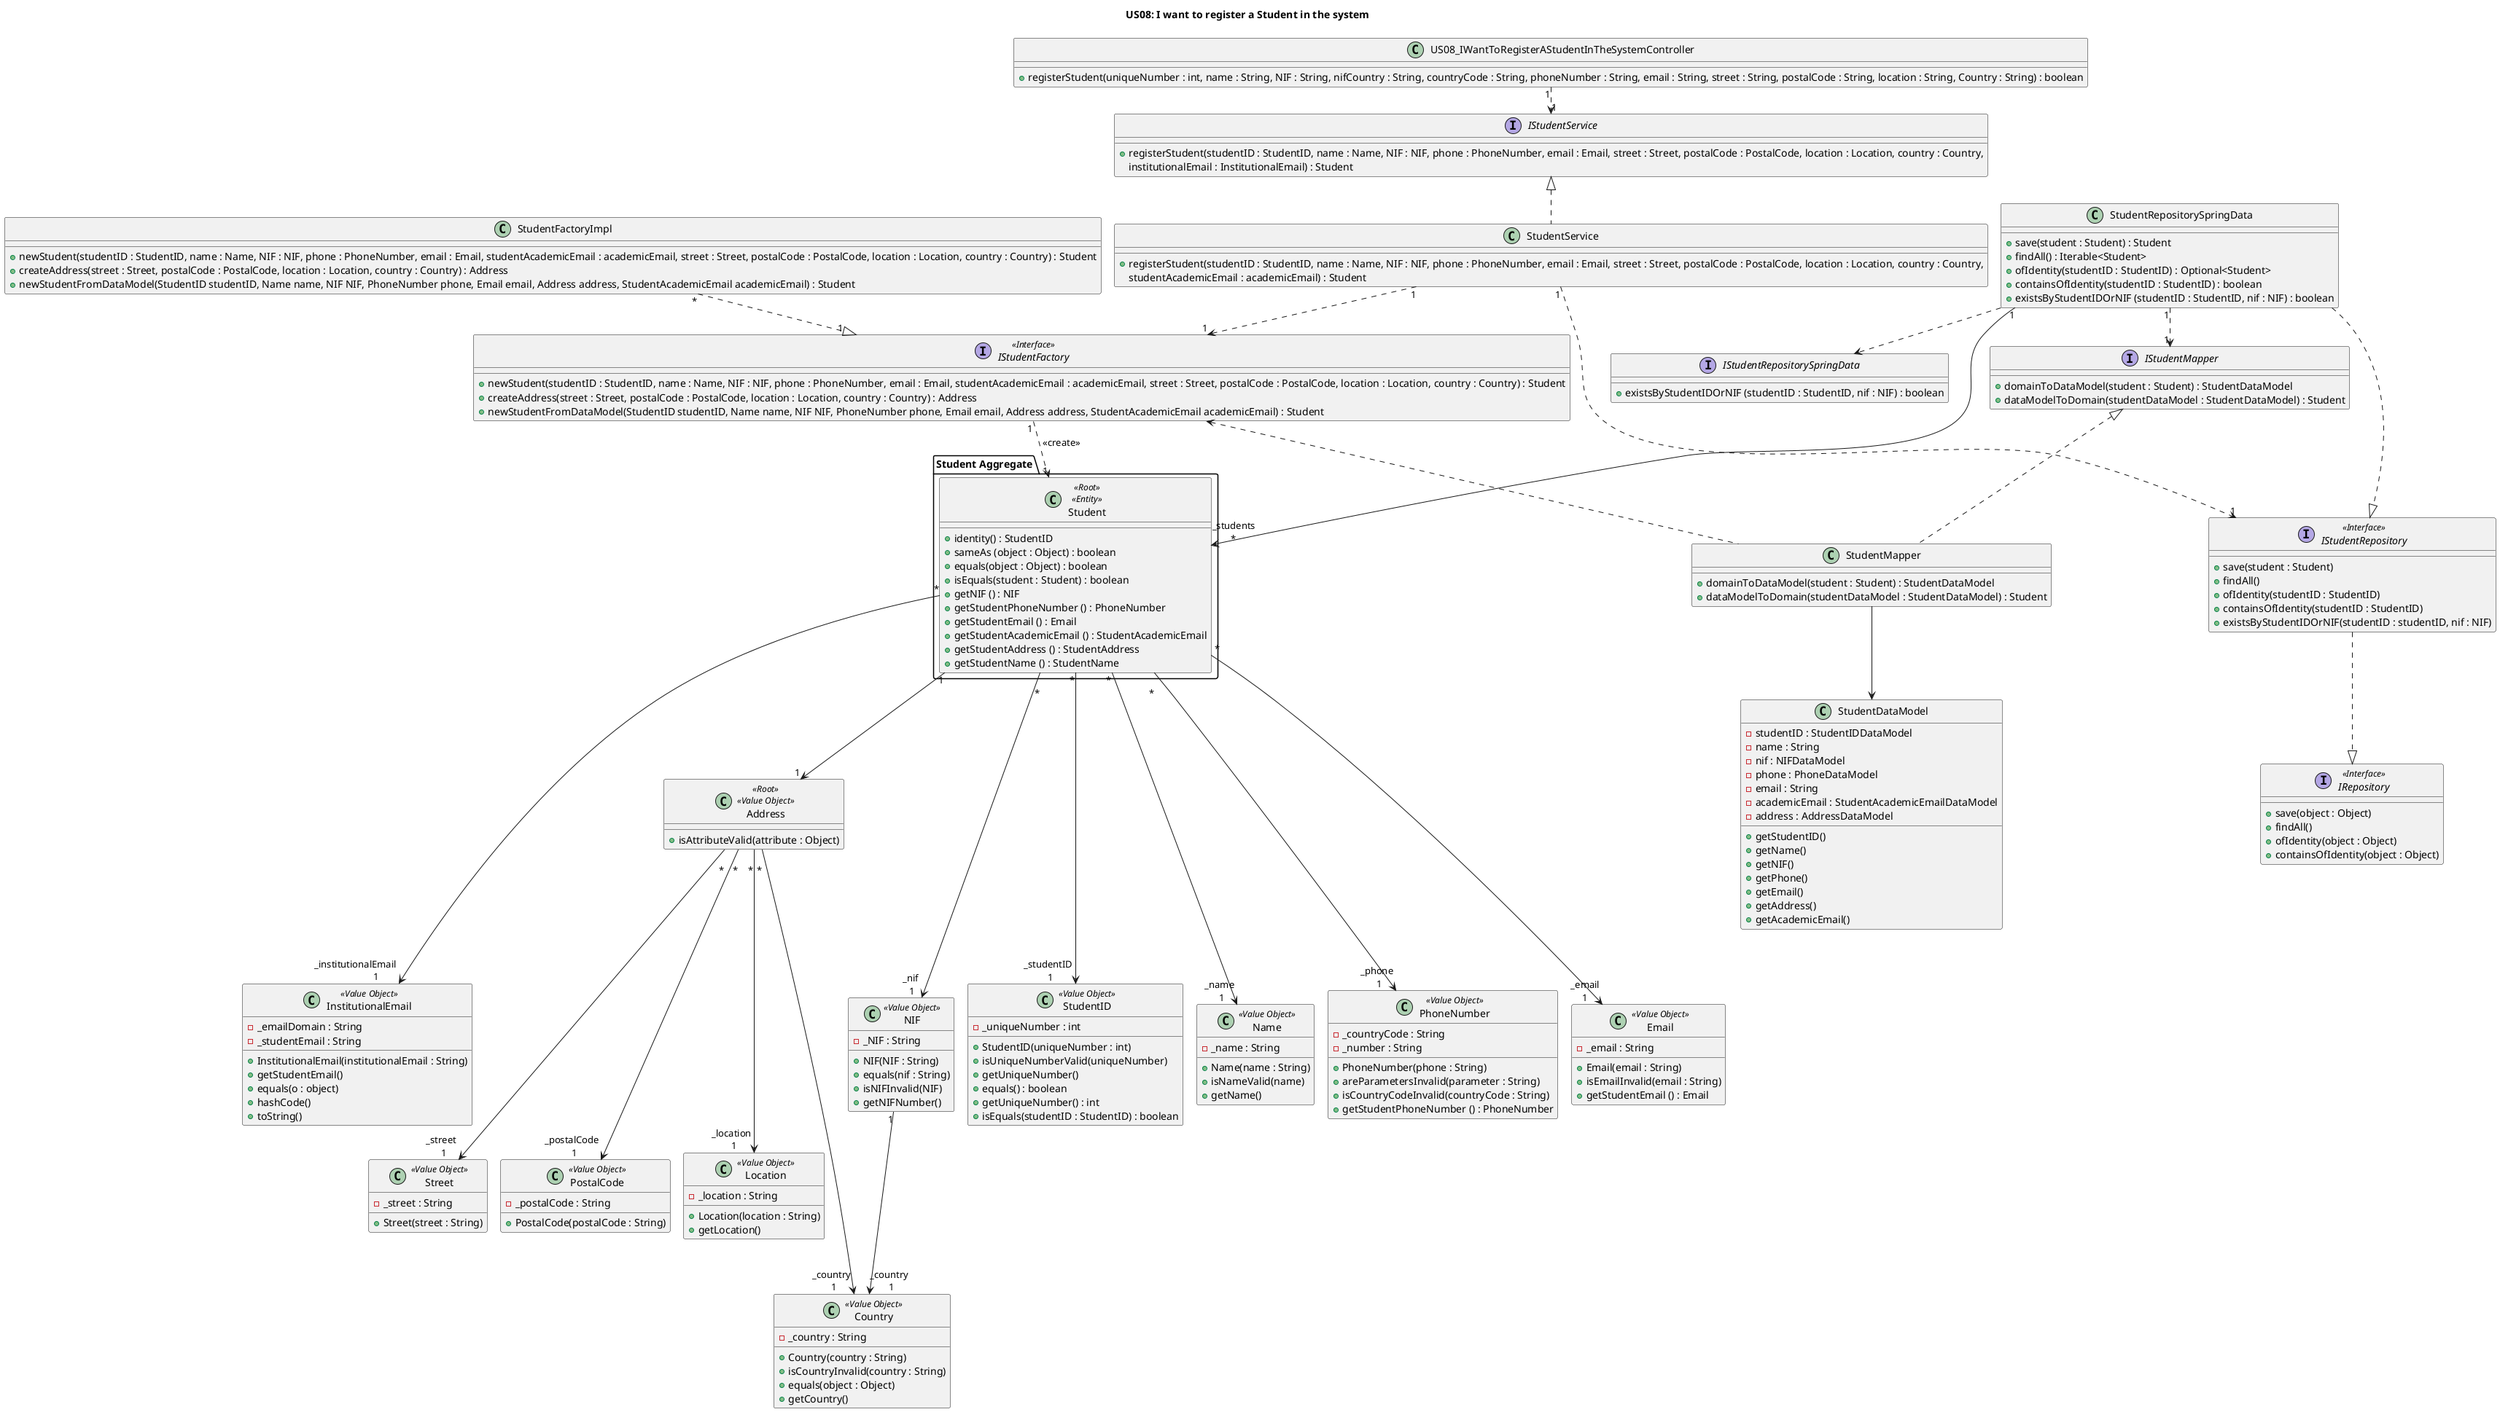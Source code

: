 @startuml

!pragma layout smetana
skinparam sequenceMessageAlign center
title US08: I want to register a Student in the system


class US08_IWantToRegisterAStudentInTheSystemController {
    + registerStudent(uniqueNumber : int, name : String, NIF : String, nifCountry : String, countryCode : String, phoneNumber : String, email : String, street : String, postalCode : String, location : String, Country : String) : boolean
}

class StudentRepositorySpringData {

    + save(student : Student) : Student
    + findAll() : Iterable<Student>
    + ofIdentity(studentID : StudentID) : Optional<Student>
    + containsOfIdentity(studentID : StudentID) : boolean
    + existsByStudentIDOrNIF (studentID : StudentID, nif : NIF) : boolean
}

package "Student Aggregate" {
    class Student <<Root>> <<Entity>> {
        + identity() : StudentID
        + sameAs (object : Object) : boolean
        + equals(object : Object) : boolean
        + isEquals(student : Student) : boolean
        + getNIF () : NIF
        + getStudentPhoneNumber () : PhoneNumber
        + getStudentEmail () : Email
        + getStudentAcademicEmail () : StudentAcademicEmail
        + getStudentAddress () : StudentAddress
        + getStudentName () : StudentName
    }
}

class Address <<Root>> <<Value Object>> {
    + isAttributeValid(attribute : Object)
}

class StudentID <<Value Object>> {
    -_uniqueNumber : int
    + StudentID(uniqueNumber : int)
    + isUniqueNumberValid(uniqueNumber)
    + getUniqueNumber()
    + equals() : boolean
    + getUniqueNumber() : int
    + isEquals(studentID : StudentID) : boolean
}

class Name <<Value Object>> {
    -_name : String
    + Name(name : String)
    + isNameValid(name)
    + getName()
}

class NIF <<Value Object>> {
    -_NIF : String
    + NIF(NIF : String)
    + equals(nif : String)
    + isNIFInvalid(NIF)
    + getNIFNumber()
}

class PhoneNumber <<Value Object>> {
    -_countryCode : String
    -_number : String
    + PhoneNumber(phone : String)
    + areParametersInvalid(parameter : String)
    + isCountryCodeInvalid(countryCode : String)
    + getStudentPhoneNumber () : PhoneNumber
}

class Email <<Value Object>> {
    -_email : String
    + Email(email : String)
    + isEmailInvalid(email : String)
    + getStudentEmail () : Email
}

class InstitutionalEmail <<Value Object>> {
    -_emailDomain : String
    -_studentEmail : String
    + InstitutionalEmail(institutionalEmail : String)
    + getStudentEmail()
    + equals(o : object)
    + hashCode()
    + toString()
}

class Street <<Value Object>> {
    -_street : String
    + Street(street : String)
}

class PostalCode <<Value Object>> {
    -_postalCode : String
    + PostalCode(postalCode : String)
}

class Location <<Value Object>> {
    -_location : String
    + Location(location : String)
    + getLocation()
}

class Country <<Value Object>> {
    -_country : String
    + Country(country : String)
    + isCountryInvalid(country : String)
    + equals(object : Object)
    + getCountry()
}

interface IStudentFactory <<Interface>> {
    + newStudent(studentID : StudentID, name : Name, NIF : NIF, phone : PhoneNumber, email : Email, studentAcademicEmail : academicEmail, street : Street, postalCode : PostalCode, location : Location, country : Country) : Student
    + createAddress(street : Street, postalCode : PostalCode, location : Location, country : Country) : Address
    + newStudentFromDataModel(StudentID studentID, Name name, NIF NIF, PhoneNumber phone, Email email, Address address, StudentAcademicEmail academicEmail) : Student
}

class StudentFactoryImpl {
    + newStudent(studentID : StudentID, name : Name, NIF : NIF, phone : PhoneNumber, email : Email, studentAcademicEmail : academicEmail, street : Street, postalCode : PostalCode, location : Location, country : Country) : Student
    + createAddress(street : Street, postalCode : PostalCode, location : Location, country : Country) : Address
    + newStudentFromDataModel(StudentID studentID, Name name, NIF NIF, PhoneNumber phone, Email email, Address address, StudentAcademicEmail academicEmail) : Student
}


interface IStudentRepository <<Interface>> {
    + save(student : Student)
    + findAll()
    + ofIdentity(studentID : StudentID)
    + containsOfIdentity(studentID : StudentID)
    + existsByStudentIDOrNIF(studentID : studentID, nif : NIF)
}

interface IRepository <<Interface>> {
    + save(object : Object)
    + findAll()
    + ofIdentity(object : Object)
    + containsOfIdentity(object : Object)
}

class StudentService {
    + registerStudent(studentID : StudentID, name : Name, NIF : NIF, phone : PhoneNumber, email : Email, street : Street, postalCode : PostalCode, location : Location, country : Country,
                      studentAcademicEmail : academicEmail) : Student
}

class StudentMapper {
    + domainToDataModel(student : Student) : StudentDataModel
    + dataModelToDomain(studentDataModel : StudentDataModel) : Student
}

class StudentDataModel {
    - studentID : StudentIDDataModel
    - name : String
    - nif : NIFDataModel
    - phone : PhoneDataModel
    - email : String
    - academicEmail : StudentAcademicEmailDataModel
    - address : AddressDataModel
    + getStudentID()
    + getName()
    + getNIF()
    + getPhone()
    + getEmail()
    + getAddress()
    + getAcademicEmail()

}

interface IStudentRepositorySpringData{
  + existsByStudentIDOrNIF (studentID : StudentID, nif : NIF) : boolean
}

interface IStudentService {
+ registerStudent(studentID : StudentID, name : Name, NIF : NIF, phone : PhoneNumber, email : Email, street : Street, postalCode : PostalCode, location : Location, country : Country,
                      institutionalEmail : InstitutionalEmail) : Student

}

interface IStudentMapper {
+ domainToDataModel(student : Student) : StudentDataModel
+ dataModelToDomain(studentDataModel : StudentDataModel) : Student
}


StudentRepositorySpringData ..> IStudentRepositorySpringData
US08_IWantToRegisterAStudentInTheSystemController "1" ..> "1" IStudentService
IStudentService <|.. StudentService
StudentService "1" ..> "1" IStudentFactory
StudentService "1" ..> "1" IStudentRepository
StudentRepositorySpringData "1" ..> "1" IStudentMapper
IStudentMapper <|.. StudentMapper
StudentMapper --> StudentDataModel
StudentMapper .u.> IStudentFactory

StudentRepositorySpringData "1" ---> "_students\n*" Student


Student "1" --> "1" Address
StudentFactoryImpl "*" ..|> "1     " IStudentFactory
IStudentFactory "1" ..> "1" Student: <<create>>
StudentRepositorySpringData ...|> IStudentRepository
IStudentRepository ..|> IRepository
Student "*" ----> "_studentID \n 1" StudentID
Student "*" ----> "_name \n 1" Name
Student "\n *" ----> "_email \n 1  " Email
Student "\n *" ----> "_institutionalEmail \n                1" InstitutionalEmail
Student "\n *" ----> "_phone \n 1" PhoneNumber
Student "\n *" ----> "_nif \n 1 " NIF
Address "\n *" ----> "_street \n 1" Street
Address "\n *" ----> "_postalCode \n 1" PostalCode
Address "\n *" ----> "_location \n 1" Location
Address "\n *" ----> "_country \n 1" Country
NIF "1" ----> "_country \n 1" Country

@enduml